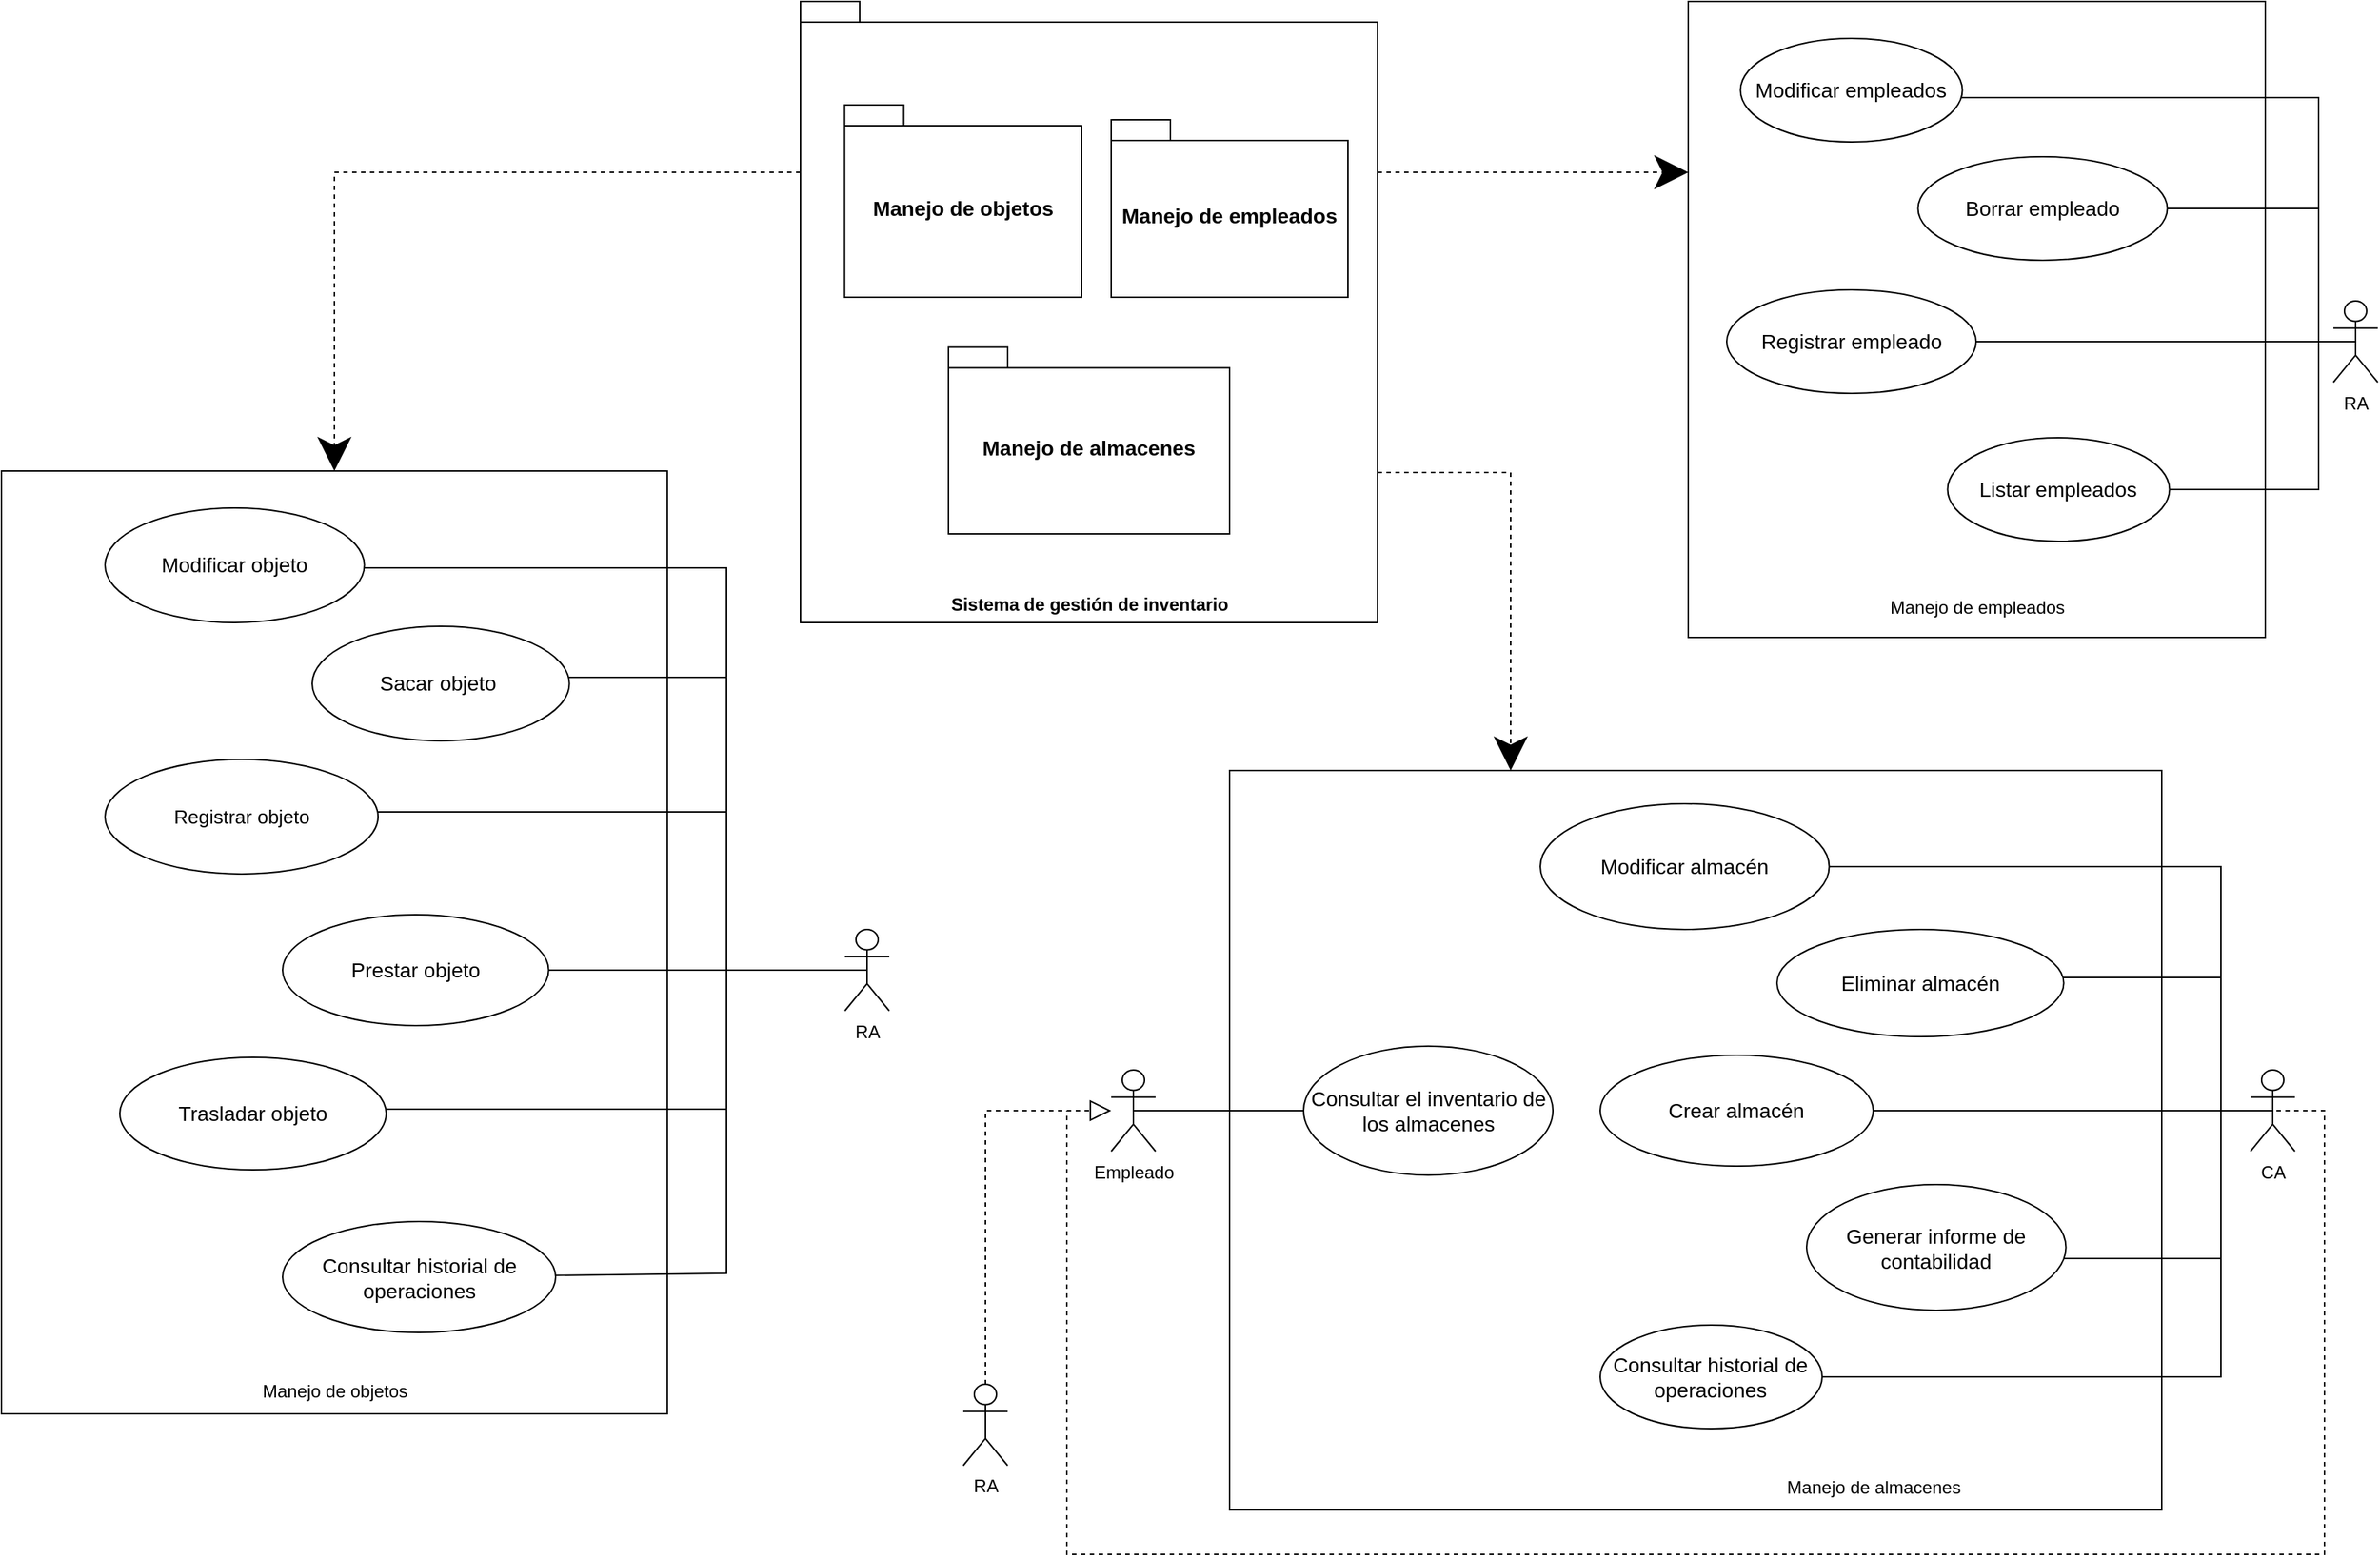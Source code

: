 <mxfile version="24.9.0">
  <diagram name="Página-1" id="Nw3fSBPWjp1FmQMlADDS">
    <mxGraphModel dx="1750" dy="870" grid="1" gridSize="10" guides="1" tooltips="1" connect="1" arrows="1" fold="1" page="1" pageScale="1" pageWidth="827" pageHeight="1169" math="0" shadow="0">
      <root>
        <mxCell id="0" />
        <mxCell id="1" parent="0" />
        <mxCell id="XLBl9qCOKCPXMpog_HK4-3" value="" style="verticalLabelPosition=bottom;verticalAlign=top;html=1;shape=mxgraph.basic.rect;fillColor2=none;strokeWidth=1;size=20;indent=5;movable=1;resizable=1;rotatable=1;deletable=1;editable=1;locked=0;connectable=1;" vertex="1" parent="1">
          <mxGeometry x="1170" y="20" width="390" height="430" as="geometry" />
        </mxCell>
        <mxCell id="XLBl9qCOKCPXMpog_HK4-4" value="Manejo de empleados" style="text;html=1;align=center;verticalAlign=middle;resizable=1;points=[];autosize=1;strokeColor=none;fillColor=none;movable=1;rotatable=1;deletable=1;editable=1;locked=0;connectable=1;" vertex="1" parent="1">
          <mxGeometry x="1294.999" y="415" width="140" height="30" as="geometry" />
        </mxCell>
        <mxCell id="XLBl9qCOKCPXMpog_HK4-36" style="edgeStyle=orthogonalEdgeStyle;rounded=0;orthogonalLoop=1;jettySize=auto;html=1;exitX=0.5;exitY=0.5;exitDx=0;exitDy=0;exitPerimeter=0;endArrow=none;endFill=0;" edge="1" parent="1" source="XLBl9qCOKCPXMpog_HK4-35" target="XLBl9qCOKCPXMpog_HK4-17">
          <mxGeometry relative="1" as="geometry">
            <Array as="points">
              <mxPoint x="1596" y="250" />
              <mxPoint x="1596" y="160" />
            </Array>
          </mxGeometry>
        </mxCell>
        <mxCell id="XLBl9qCOKCPXMpog_HK4-37" style="edgeStyle=orthogonalEdgeStyle;rounded=0;orthogonalLoop=1;jettySize=auto;html=1;exitX=0.5;exitY=0.5;exitDx=0;exitDy=0;exitPerimeter=0;endArrow=none;endFill=0;" edge="1" parent="1" source="XLBl9qCOKCPXMpog_HK4-35" target="XLBl9qCOKCPXMpog_HK4-33">
          <mxGeometry relative="1" as="geometry">
            <Array as="points">
              <mxPoint x="1596" y="250" />
              <mxPoint x="1596" y="350" />
            </Array>
          </mxGeometry>
        </mxCell>
        <mxCell id="XLBl9qCOKCPXMpog_HK4-38" style="edgeStyle=orthogonalEdgeStyle;rounded=0;orthogonalLoop=1;jettySize=auto;html=1;exitX=0.5;exitY=0.5;exitDx=0;exitDy=0;exitPerimeter=0;endArrow=none;endFill=0;" edge="1" parent="1" source="XLBl9qCOKCPXMpog_HK4-35" target="XLBl9qCOKCPXMpog_HK4-30">
          <mxGeometry relative="1" as="geometry" />
        </mxCell>
        <mxCell id="XLBl9qCOKCPXMpog_HK4-39" style="edgeStyle=orthogonalEdgeStyle;rounded=0;orthogonalLoop=1;jettySize=auto;html=1;exitX=0.5;exitY=0.5;exitDx=0;exitDy=0;exitPerimeter=0;endArrow=none;endFill=0;" edge="1" parent="1" source="XLBl9qCOKCPXMpog_HK4-35" target="XLBl9qCOKCPXMpog_HK4-34">
          <mxGeometry relative="1" as="geometry">
            <Array as="points">
              <mxPoint x="1596" y="250" />
              <mxPoint x="1596" y="85" />
            </Array>
          </mxGeometry>
        </mxCell>
        <mxCell id="XLBl9qCOKCPXMpog_HK4-35" value="RA" style="shape=umlActor;verticalLabelPosition=bottom;verticalAlign=top;html=1;outlineConnect=0;" vertex="1" parent="1">
          <mxGeometry x="1606" y="222.5" width="30" height="55" as="geometry" />
        </mxCell>
        <mxCell id="XLBl9qCOKCPXMpog_HK4-34" value="&lt;font style=&quot;font-size: 14px;&quot;&gt;Modificar empleados&lt;/font&gt;" style="ellipse;whiteSpace=wrap;html=1;" vertex="1" parent="1">
          <mxGeometry x="1205.26" y="45" width="150" height="70" as="geometry" />
        </mxCell>
        <mxCell id="XLBl9qCOKCPXMpog_HK4-17" value="&lt;font style=&quot;font-size: 14px;&quot;&gt;Borrar empleado&lt;/font&gt;" style="ellipse;whiteSpace=wrap;html=1;" vertex="1" parent="1">
          <mxGeometry x="1325.261" y="125" width="168.519" height="70.0" as="geometry" />
        </mxCell>
        <mxCell id="XLBl9qCOKCPXMpog_HK4-30" value="&lt;font style=&quot;font-size: 14px;&quot;&gt;Registrar empleado&lt;/font&gt;" style="ellipse;whiteSpace=wrap;html=1;" vertex="1" parent="1">
          <mxGeometry x="1196.004" y="215" width="168.519" height="70.0" as="geometry" />
        </mxCell>
        <mxCell id="XLBl9qCOKCPXMpog_HK4-33" value="&lt;font style=&quot;font-size: 14px;&quot;&gt;Listar empleados&lt;/font&gt;" style="ellipse;whiteSpace=wrap;html=1;" vertex="1" parent="1">
          <mxGeometry x="1345.26" y="315" width="150" height="70" as="geometry" />
        </mxCell>
        <mxCell id="XLBl9qCOKCPXMpog_HK4-42" value="" style="verticalLabelPosition=bottom;verticalAlign=top;html=1;shape=mxgraph.basic.rect;fillColor2=none;strokeWidth=1;size=20;indent=5;movable=1;resizable=1;rotatable=1;deletable=1;editable=1;locked=0;connectable=1;" vertex="1" parent="1">
          <mxGeometry x="860" y="540" width="630" height="500" as="geometry" />
        </mxCell>
        <mxCell id="XLBl9qCOKCPXMpog_HK4-43" value="Manejo de almacenes" style="text;html=1;align=center;verticalAlign=middle;resizable=1;points=[];autosize=1;strokeColor=none;fillColor=none;movable=1;rotatable=1;deletable=1;editable=1;locked=0;connectable=1;" vertex="1" parent="1">
          <mxGeometry x="1224.999" y="1010" width="140" height="30" as="geometry" />
        </mxCell>
        <mxCell id="XLBl9qCOKCPXMpog_HK4-44" style="edgeStyle=orthogonalEdgeStyle;rounded=0;orthogonalLoop=1;jettySize=auto;html=1;exitX=0.5;exitY=0.5;exitDx=0;exitDy=0;exitPerimeter=0;endArrow=none;endFill=0;" edge="1" parent="1" source="XLBl9qCOKCPXMpog_HK4-48" target="XLBl9qCOKCPXMpog_HK4-50">
          <mxGeometry relative="1" as="geometry">
            <Array as="points">
              <mxPoint x="1530" y="770" />
              <mxPoint x="1530" y="680" />
            </Array>
          </mxGeometry>
        </mxCell>
        <mxCell id="XLBl9qCOKCPXMpog_HK4-45" style="edgeStyle=orthogonalEdgeStyle;rounded=0;orthogonalLoop=1;jettySize=auto;html=1;exitX=0.5;exitY=0.5;exitDx=0;exitDy=0;exitPerimeter=0;endArrow=none;endFill=0;" edge="1" parent="1" source="XLBl9qCOKCPXMpog_HK4-48" target="XLBl9qCOKCPXMpog_HK4-52">
          <mxGeometry relative="1" as="geometry">
            <Array as="points">
              <mxPoint x="1530" y="770" />
              <mxPoint x="1530" y="870" />
            </Array>
          </mxGeometry>
        </mxCell>
        <mxCell id="XLBl9qCOKCPXMpog_HK4-46" style="edgeStyle=orthogonalEdgeStyle;rounded=0;orthogonalLoop=1;jettySize=auto;html=1;exitX=0.5;exitY=0.5;exitDx=0;exitDy=0;exitPerimeter=0;endArrow=none;endFill=0;" edge="1" parent="1" source="XLBl9qCOKCPXMpog_HK4-48" target="XLBl9qCOKCPXMpog_HK4-51">
          <mxGeometry relative="1" as="geometry" />
        </mxCell>
        <mxCell id="XLBl9qCOKCPXMpog_HK4-47" style="edgeStyle=orthogonalEdgeStyle;rounded=0;orthogonalLoop=1;jettySize=auto;html=1;exitX=0.5;exitY=0.5;exitDx=0;exitDy=0;exitPerimeter=0;endArrow=none;endFill=0;" edge="1" parent="1" source="XLBl9qCOKCPXMpog_HK4-48" target="XLBl9qCOKCPXMpog_HK4-49">
          <mxGeometry relative="1" as="geometry">
            <Array as="points">
              <mxPoint x="1530" y="770" />
              <mxPoint x="1530" y="605" />
            </Array>
          </mxGeometry>
        </mxCell>
        <mxCell id="XLBl9qCOKCPXMpog_HK4-83" style="edgeStyle=orthogonalEdgeStyle;rounded=0;orthogonalLoop=1;jettySize=auto;html=1;exitX=0.5;exitY=0;exitDx=0;exitDy=0;exitPerimeter=0;endArrow=none;endFill=0;endSize=12;dashed=1;" edge="1" parent="1" source="XLBl9qCOKCPXMpog_HK4-48">
          <mxGeometry relative="1" as="geometry">
            <mxPoint x="750" y="770" as="targetPoint" />
            <Array as="points">
              <mxPoint x="1565" y="770" />
              <mxPoint x="1600" y="770" />
              <mxPoint x="1600" y="1070" />
              <mxPoint x="750" y="1070" />
              <mxPoint x="750" y="770" />
            </Array>
          </mxGeometry>
        </mxCell>
        <mxCell id="XLBl9qCOKCPXMpog_HK4-48" value="CA" style="shape=umlActor;verticalLabelPosition=bottom;verticalAlign=top;html=1;outlineConnect=0;" vertex="1" parent="1">
          <mxGeometry x="1550" y="742.5" width="30" height="55" as="geometry" />
        </mxCell>
        <mxCell id="XLBl9qCOKCPXMpog_HK4-49" value="&lt;font style=&quot;font-size: 14px;&quot;&gt;Modificar almacén&lt;/font&gt;" style="ellipse;whiteSpace=wrap;html=1;" vertex="1" parent="1">
          <mxGeometry x="1070" y="562.5" width="195.26" height="85" as="geometry" />
        </mxCell>
        <mxCell id="XLBl9qCOKCPXMpog_HK4-50" value="&lt;font style=&quot;font-size: 14px;&quot;&gt;Eliminar almacén&lt;/font&gt;" style="ellipse;whiteSpace=wrap;html=1;" vertex="1" parent="1">
          <mxGeometry x="1230" y="647.5" width="193.78" height="72.5" as="geometry" />
        </mxCell>
        <mxCell id="XLBl9qCOKCPXMpog_HK4-51" value="&lt;font style=&quot;font-size: 14px;&quot;&gt;Crear almacén&lt;/font&gt;" style="ellipse;whiteSpace=wrap;html=1;" vertex="1" parent="1">
          <mxGeometry x="1110.48" y="732.5" width="184.52" height="75" as="geometry" />
        </mxCell>
        <mxCell id="XLBl9qCOKCPXMpog_HK4-52" value="&lt;font style=&quot;font-size: 14px;&quot;&gt;Generar informe de contabilidad&lt;/font&gt;" style="ellipse;whiteSpace=wrap;html=1;" vertex="1" parent="1">
          <mxGeometry x="1250" y="820" width="175.26" height="85" as="geometry" />
        </mxCell>
        <mxCell id="XLBl9qCOKCPXMpog_HK4-55" value="&lt;font style=&quot;font-size: 14px;&quot;&gt;Consultar historial de operaciones&lt;/font&gt;" style="ellipse;whiteSpace=wrap;html=1;" vertex="1" parent="1">
          <mxGeometry x="1110.48" y="915" width="150" height="70" as="geometry" />
        </mxCell>
        <mxCell id="XLBl9qCOKCPXMpog_HK4-59" value="" style="endArrow=none;html=1;rounded=0;exitX=0.5;exitY=0.5;exitDx=0;exitDy=0;exitPerimeter=0;endFill=0;" edge="1" parent="1" source="XLBl9qCOKCPXMpog_HK4-48" target="XLBl9qCOKCPXMpog_HK4-55">
          <mxGeometry width="50" height="50" relative="1" as="geometry">
            <mxPoint x="1500" y="950" as="sourcePoint" />
            <mxPoint x="1550" y="900" as="targetPoint" />
            <Array as="points">
              <mxPoint x="1530" y="770" />
              <mxPoint x="1530" y="850" />
              <mxPoint x="1530" y="950" />
            </Array>
          </mxGeometry>
        </mxCell>
        <mxCell id="XLBl9qCOKCPXMpog_HK4-60" value="" style="verticalLabelPosition=bottom;verticalAlign=top;html=1;shape=mxgraph.basic.rect;fillColor2=none;strokeWidth=1;size=20;indent=5;movable=1;resizable=1;rotatable=1;deletable=1;editable=1;locked=0;connectable=1;" vertex="1" parent="1">
          <mxGeometry x="30" y="337.5" width="450" height="637.5" as="geometry" />
        </mxCell>
        <mxCell id="XLBl9qCOKCPXMpog_HK4-61" value="Manejo de objetos" style="text;html=1;align=center;verticalAlign=middle;resizable=1;points=[];autosize=1;strokeColor=none;fillColor=none;movable=1;rotatable=1;deletable=1;editable=1;locked=0;connectable=1;" vertex="1" parent="1">
          <mxGeometry x="194.999" y="945" width="120" height="30" as="geometry" />
        </mxCell>
        <mxCell id="XLBl9qCOKCPXMpog_HK4-62" style="edgeStyle=orthogonalEdgeStyle;rounded=0;orthogonalLoop=1;jettySize=auto;html=1;exitX=0.5;exitY=0.5;exitDx=0;exitDy=0;exitPerimeter=0;endArrow=none;endFill=0;" edge="1" parent="1" source="XLBl9qCOKCPXMpog_HK4-66" target="XLBl9qCOKCPXMpog_HK4-68">
          <mxGeometry relative="1" as="geometry">
            <Array as="points">
              <mxPoint x="520" y="675" />
              <mxPoint x="520" y="477" />
            </Array>
          </mxGeometry>
        </mxCell>
        <mxCell id="XLBl9qCOKCPXMpog_HK4-64" style="edgeStyle=orthogonalEdgeStyle;rounded=0;orthogonalLoop=1;jettySize=auto;html=1;exitX=0.5;exitY=0.5;exitDx=0;exitDy=0;exitPerimeter=0;endArrow=none;endFill=0;" edge="1" parent="1" source="XLBl9qCOKCPXMpog_HK4-66" target="XLBl9qCOKCPXMpog_HK4-69">
          <mxGeometry relative="1" as="geometry">
            <mxPoint x="575.01" y="627.47" as="sourcePoint" />
            <mxPoint x="530.004" y="527.97" as="targetPoint" />
            <Array as="points">
              <mxPoint x="520" y="675" />
              <mxPoint x="520" y="568" />
            </Array>
          </mxGeometry>
        </mxCell>
        <mxCell id="XLBl9qCOKCPXMpog_HK4-65" style="edgeStyle=orthogonalEdgeStyle;rounded=0;orthogonalLoop=1;jettySize=auto;html=1;exitX=0.5;exitY=0.5;exitDx=0;exitDy=0;exitPerimeter=0;endArrow=none;endFill=0;" edge="1" parent="1" source="XLBl9qCOKCPXMpog_HK4-66" target="XLBl9qCOKCPXMpog_HK4-67">
          <mxGeometry relative="1" as="geometry">
            <Array as="points">
              <mxPoint x="520" y="675" />
              <mxPoint x="520" y="403" />
            </Array>
          </mxGeometry>
        </mxCell>
        <mxCell id="XLBl9qCOKCPXMpog_HK4-77" style="edgeStyle=orthogonalEdgeStyle;rounded=0;orthogonalLoop=1;jettySize=auto;html=1;exitX=0.5;exitY=0.5;exitDx=0;exitDy=0;exitPerimeter=0;endArrow=none;endFill=0;" edge="1" parent="1" source="XLBl9qCOKCPXMpog_HK4-66" target="XLBl9qCOKCPXMpog_HK4-76">
          <mxGeometry relative="1" as="geometry">
            <Array as="points">
              <mxPoint x="520" y="675" />
              <mxPoint x="520" y="769" />
            </Array>
          </mxGeometry>
        </mxCell>
        <mxCell id="XLBl9qCOKCPXMpog_HK4-66" value="RA" style="shape=umlActor;verticalLabelPosition=bottom;verticalAlign=top;html=1;outlineConnect=0;" vertex="1" parent="1">
          <mxGeometry x="600" y="647.5" width="30" height="55" as="geometry" />
        </mxCell>
        <mxCell id="XLBl9qCOKCPXMpog_HK4-67" value="&lt;font style=&quot;font-size: 14px;&quot;&gt;Modificar objeto&lt;/font&gt;" style="ellipse;whiteSpace=wrap;html=1;" vertex="1" parent="1">
          <mxGeometry x="100" y="362.5" width="175.26" height="77.5" as="geometry" />
        </mxCell>
        <mxCell id="XLBl9qCOKCPXMpog_HK4-68" value="&lt;font style=&quot;font-size: 14px;&quot;&gt;Sacar objeto&amp;nbsp;&lt;/font&gt;" style="ellipse;whiteSpace=wrap;html=1;" vertex="1" parent="1">
          <mxGeometry x="240" y="442.5" width="173.78" height="77.5" as="geometry" />
        </mxCell>
        <mxCell id="XLBl9qCOKCPXMpog_HK4-69" value="&lt;font style=&quot;font-size: 13px;&quot;&gt;Registrar objeto&lt;/font&gt;" style="ellipse;whiteSpace=wrap;html=1;" vertex="1" parent="1">
          <mxGeometry x="100" y="532.5" width="184.52" height="77.5" as="geometry" />
        </mxCell>
        <mxCell id="XLBl9qCOKCPXMpog_HK4-71" value="&lt;font style=&quot;font-size: 14px;&quot;&gt;Consultar historial de operaciones&lt;/font&gt;" style="ellipse;whiteSpace=wrap;html=1;" vertex="1" parent="1">
          <mxGeometry x="220" y="845" width="184.52" height="75" as="geometry" />
        </mxCell>
        <mxCell id="XLBl9qCOKCPXMpog_HK4-72" value="" style="endArrow=none;html=1;rounded=0;exitX=0.5;exitY=0.5;exitDx=0;exitDy=0;exitPerimeter=0;endFill=0;" edge="1" parent="1" source="XLBl9qCOKCPXMpog_HK4-66" target="XLBl9qCOKCPXMpog_HK4-71">
          <mxGeometry width="50" height="50" relative="1" as="geometry">
            <mxPoint x="490" y="747.5" as="sourcePoint" />
            <mxPoint x="540" y="697.5" as="targetPoint" />
            <Array as="points">
              <mxPoint x="520" y="675" />
              <mxPoint x="520" y="647.5" />
              <mxPoint x="520" y="880" />
            </Array>
          </mxGeometry>
        </mxCell>
        <mxCell id="XLBl9qCOKCPXMpog_HK4-75" value="" style="edgeStyle=orthogonalEdgeStyle;rounded=0;orthogonalLoop=1;jettySize=auto;html=1;exitX=0.5;exitY=0.5;exitDx=0;exitDy=0;exitPerimeter=0;endArrow=none;endFill=0;" edge="1" parent="1" source="XLBl9qCOKCPXMpog_HK4-66" target="XLBl9qCOKCPXMpog_HK4-70">
          <mxGeometry relative="1" as="geometry">
            <mxPoint x="615" y="675" as="sourcePoint" />
            <mxPoint x="200" y="603" as="targetPoint" />
          </mxGeometry>
        </mxCell>
        <mxCell id="XLBl9qCOKCPXMpog_HK4-70" value="&lt;font style=&quot;font-size: 14px;&quot;&gt;Prestar objeto&lt;/font&gt;" style="ellipse;whiteSpace=wrap;html=1;" vertex="1" parent="1">
          <mxGeometry x="220" y="637.5" width="179.78" height="75" as="geometry" />
        </mxCell>
        <mxCell id="XLBl9qCOKCPXMpog_HK4-76" value="&lt;font style=&quot;font-size: 14px;&quot;&gt;Trasladar objeto&lt;/font&gt;" style="ellipse;whiteSpace=wrap;html=1;" vertex="1" parent="1">
          <mxGeometry x="110" y="734" width="180" height="76" as="geometry" />
        </mxCell>
        <mxCell id="XLBl9qCOKCPXMpog_HK4-81" style="edgeStyle=orthogonalEdgeStyle;rounded=0;orthogonalLoop=1;jettySize=auto;html=1;exitX=0.5;exitY=0.5;exitDx=0;exitDy=0;exitPerimeter=0;endArrow=none;endFill=0;" edge="1" parent="1" source="XLBl9qCOKCPXMpog_HK4-78" target="XLBl9qCOKCPXMpog_HK4-80">
          <mxGeometry relative="1" as="geometry" />
        </mxCell>
        <mxCell id="XLBl9qCOKCPXMpog_HK4-78" value="Empleado" style="shape=umlActor;verticalLabelPosition=bottom;verticalAlign=top;html=1;outlineConnect=0;" vertex="1" parent="1">
          <mxGeometry x="780" y="742.5" width="30" height="55" as="geometry" />
        </mxCell>
        <mxCell id="XLBl9qCOKCPXMpog_HK4-79" style="edgeStyle=orthogonalEdgeStyle;rounded=0;orthogonalLoop=1;jettySize=auto;html=1;endArrow=block;endFill=0;endSize=12;exitX=0.5;exitY=0;exitDx=0;exitDy=0;exitPerimeter=0;dashed=1;" edge="1" parent="1" source="XLBl9qCOKCPXMpog_HK4-84" target="XLBl9qCOKCPXMpog_HK4-78">
          <mxGeometry relative="1" as="geometry">
            <mxPoint x="720" y="1030" as="sourcePoint" />
            <mxPoint x="-450" y="1210" as="targetPoint" />
            <Array as="points">
              <mxPoint x="695" y="770" />
            </Array>
          </mxGeometry>
        </mxCell>
        <mxCell id="XLBl9qCOKCPXMpog_HK4-80" value="&lt;font style=&quot;font-size: 14px;&quot;&gt;Consultar el inventario de los almacenes&lt;/font&gt;" style="ellipse;whiteSpace=wrap;html=1;" vertex="1" parent="1">
          <mxGeometry x="909.999" y="726.369" width="168.519" height="87.26" as="geometry" />
        </mxCell>
        <mxCell id="XLBl9qCOKCPXMpog_HK4-84" value="RA" style="shape=umlActor;verticalLabelPosition=bottom;verticalAlign=top;html=1;outlineConnect=0;" vertex="1" parent="1">
          <mxGeometry x="680" y="955" width="30" height="55" as="geometry" />
        </mxCell>
        <mxCell id="XLBl9qCOKCPXMpog_HK4-91" style="edgeStyle=orthogonalEdgeStyle;rounded=0;orthogonalLoop=1;jettySize=auto;html=1;exitX=0;exitY=0;exitDx=0;exitDy=115.5;exitPerimeter=0;dashed=1;endArrow=classic;endFill=1;endSize=20;" edge="1" parent="1" source="XLBl9qCOKCPXMpog_HK4-86" target="XLBl9qCOKCPXMpog_HK4-60">
          <mxGeometry relative="1" as="geometry">
            <Array as="points">
              <mxPoint x="255" y="136" />
            </Array>
          </mxGeometry>
        </mxCell>
        <mxCell id="XLBl9qCOKCPXMpog_HK4-92" style="edgeStyle=orthogonalEdgeStyle;rounded=0;orthogonalLoop=1;jettySize=auto;html=1;exitX=0;exitY=0;exitDx=390;exitDy=115.5;exitPerimeter=0;endSize=20;dashed=1;" edge="1" parent="1" source="XLBl9qCOKCPXMpog_HK4-86" target="XLBl9qCOKCPXMpog_HK4-3">
          <mxGeometry relative="1" as="geometry">
            <Array as="points">
              <mxPoint x="1120" y="136" />
              <mxPoint x="1120" y="136" />
            </Array>
          </mxGeometry>
        </mxCell>
        <mxCell id="XLBl9qCOKCPXMpog_HK4-93" style="edgeStyle=orthogonalEdgeStyle;rounded=0;orthogonalLoop=1;jettySize=auto;html=1;exitX=0;exitY=0;exitDx=390;exitDy=318.5;exitPerimeter=0;dashed=1;endSize=20;" edge="1" parent="1" source="XLBl9qCOKCPXMpog_HK4-86" target="XLBl9qCOKCPXMpog_HK4-42">
          <mxGeometry relative="1" as="geometry">
            <Array as="points">
              <mxPoint x="1050" y="339" />
            </Array>
          </mxGeometry>
        </mxCell>
        <mxCell id="XLBl9qCOKCPXMpog_HK4-86" value="" style="shape=folder;fontStyle=1;spacingTop=10;tabWidth=40;tabHeight=14;tabPosition=left;html=1;whiteSpace=wrap;" vertex="1" parent="1">
          <mxGeometry x="570" y="20" width="390" height="420" as="geometry" />
        </mxCell>
        <mxCell id="XLBl9qCOKCPXMpog_HK4-87" value="&lt;font style=&quot;font-size: 14px;&quot;&gt;Manejo de almacenes&lt;/font&gt;" style="shape=folder;fontStyle=1;spacingTop=10;tabWidth=40;tabHeight=14;tabPosition=left;html=1;whiteSpace=wrap;" vertex="1" parent="1">
          <mxGeometry x="670" y="253.75" width="190" height="126.25" as="geometry" />
        </mxCell>
        <mxCell id="XLBl9qCOKCPXMpog_HK4-88" value="&lt;font style=&quot;font-size: 14px;&quot;&gt;Manejo de empleados&lt;/font&gt;" style="shape=folder;fontStyle=1;spacingTop=10;tabWidth=40;tabHeight=14;tabPosition=left;html=1;whiteSpace=wrap;" vertex="1" parent="1">
          <mxGeometry x="780" y="100" width="160" height="120" as="geometry" />
        </mxCell>
        <mxCell id="XLBl9qCOKCPXMpog_HK4-89" value="&lt;font style=&quot;font-size: 14px;&quot;&gt;Manejo de objetos&lt;/font&gt;" style="shape=folder;fontStyle=1;spacingTop=10;tabWidth=40;tabHeight=14;tabPosition=left;html=1;whiteSpace=wrap;" vertex="1" parent="1">
          <mxGeometry x="599.78" y="90" width="160.22" height="130" as="geometry" />
        </mxCell>
        <mxCell id="XLBl9qCOKCPXMpog_HK4-90" value="Sistema de gestión de inventario" style="text;align=center;fontStyle=1;verticalAlign=middle;spacingLeft=3;spacingRight=3;strokeColor=none;rotatable=0;points=[[0,0.5],[1,0.5]];portConstraint=eastwest;html=1;" vertex="1" parent="1">
          <mxGeometry x="725" y="415" width="80" height="26" as="geometry" />
        </mxCell>
      </root>
    </mxGraphModel>
  </diagram>
</mxfile>
